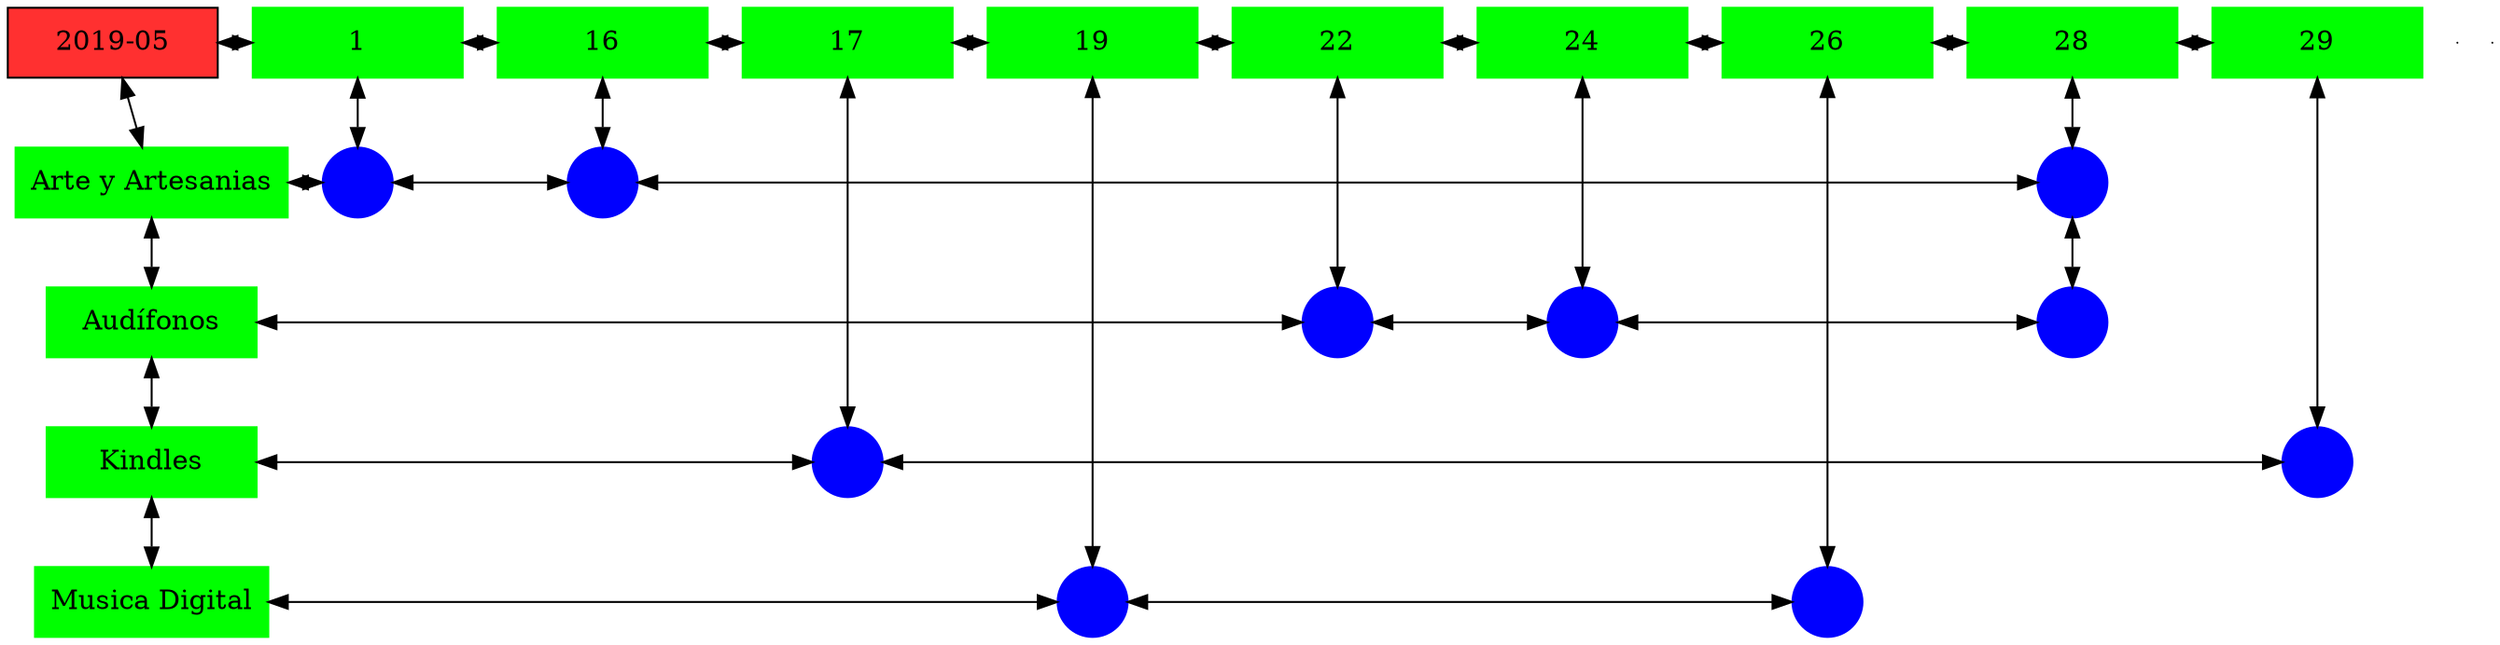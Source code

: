 digraph G{
node[shape="box"];
nodeMt[ label = "2019-05", width = 1.5, style = filled, fillcolor = firebrick1, group = 1 ];
e0[ shape = point, width = 0 ];
e1[ shape = point, width = 0 ];
node0xc0022945f0[label="1",color=green,style =filled,width = 1.5 group=1];
nodeMt->node0xc0022945f0[dir="both"];
{rank=same;nodeMt;node0xc0022945f0;}
node0xc001e96b40[label="16",color=green,style =filled,width = 1.5 group=16];
node0xc0022945f0->node0xc001e96b40[dir="both"];
{rank=same;node0xc0022945f0;node0xc001e96b40;}
node0xc001f2c550[label="17",color=green,style =filled,width = 1.5 group=17];
node0xc001e96b40->node0xc001f2c550[dir="both"];
{rank=same;node0xc001e96b40;node0xc001f2c550;}
node0xc002118d70[label="19",color=green,style =filled,width = 1.5 group=19];
node0xc001f2c550->node0xc002118d70[dir="both"];
{rank=same;node0xc001f2c550;node0xc002118d70;}
node0xc001e54320[label="22",color=green,style =filled,width = 1.5 group=22];
node0xc002118d70->node0xc001e54320[dir="both"];
{rank=same;node0xc002118d70;node0xc001e54320;}
node0xc001f22eb0[label="24",color=green,style =filled,width = 1.5 group=24];
node0xc001e54320->node0xc001f22eb0[dir="both"];
{rank=same;node0xc001e54320;node0xc001f22eb0;}
node0xc0021db540[label="26",color=green,style =filled,width = 1.5 group=26];
node0xc001f22eb0->node0xc0021db540[dir="both"];
{rank=same;node0xc001f22eb0;node0xc0021db540;}
node0xc00200f590[label="28",color=green,style =filled,width = 1.5 group=28];
node0xc0021db540->node0xc00200f590[dir="both"];
{rank=same;node0xc0021db540;node0xc00200f590;}
node0xc001e81bd0[label="29",color=green,style =filled,width = 1.5 group=29];
node0xc00200f590->node0xc001e81bd0[dir="both"];
{rank=same;node0xc00200f590;node0xc001e81bd0;}
node0xc001e96af0[label="Arte y Artesanias",color=green,style =filled width = 1.5 group=1];
node0xc002298000[label="",color=blue,style =filled, width = 0.5 group=1 shape=circle];
node0xc001e96af0->node0xc002298000[dir="both"];
{rank=same;node0xc001e96af0;node0xc002298000;}
node0xc001e8b500[label="",color=blue,style =filled, width = 0.5 group=16 shape=circle];
node0xc002298000->node0xc001e8b500[dir="both"];
{rank=same;node0xc001e8b500;node0xc002298000;}
node0xc002156280[label="",color=blue,style =filled, width = 0.5 group=28 shape=circle];
node0xc001e8b500->node0xc002156280[dir="both"];
{rank=same;node0xc002156280;node0xc001e8b500;}
node0xc001e542d0[label="Audífonos",color=green,style =filled width = 1.5 group=1];
node0xc001e45580[label="",color=blue,style =filled, width = 0.5 group=22 shape=circle];
node0xc001e542d0->node0xc001e45580[dir="both"];
{rank=same;node0xc001e542d0;node0xc001e45580;}
node0xc001f13980[label="",color=blue,style =filled, width = 0.5 group=24 shape=circle];
node0xc001e45580->node0xc001f13980[dir="both"];
{rank=same;node0xc001f13980;node0xc001e45580;}
node0xc00200d680[label="",color=blue,style =filled, width = 0.5 group=28 shape=circle];
node0xc001f13980->node0xc00200d680[dir="both"];
{rank=same;node0xc00200d680;node0xc001f13980;}
node0xc001e81b80[label="Kindles",color=green,style =filled width = 1.5 group=1];
node0xc001f28880[label="",color=blue,style =filled, width = 0.5 group=17 shape=circle];
node0xc001e81b80->node0xc001f28880[dir="both"];
{rank=same;node0xc001e81b80;node0xc001f28880;}
node0xc0022f1c00[label="",color=blue,style =filled, width = 0.5 group=29 shape=circle];
node0xc001f28880->node0xc0022f1c00[dir="both"];
{rank=same;node0xc0022f1c00;node0xc001f28880;}
node0xc002118d20[label="Musica Digital",color=green,style =filled width = 1.5 group=1];
node0xc002114c00[label="",color=blue,style =filled, width = 0.5 group=19 shape=circle];
node0xc002118d20->node0xc002114c00[dir="both"];
{rank=same;node0xc002118d20;node0xc002114c00;}
node0xc0021d7780[label="",color=blue,style =filled, width = 0.5 group=26 shape=circle];
node0xc002114c00->node0xc0021d7780[dir="both"];
{rank=same;node0xc0021d7780;node0xc002114c00;}
node0xc0022945f0->node0xc002298000[dir="both"];
node0xc001e96b40->node0xc001e8b500[dir="both"];
node0xc001f2c550->node0xc001f28880[dir="both"];
node0xc002118d70->node0xc002114c00[dir="both"];
node0xc001e54320->node0xc001e45580[dir="both"];
node0xc001f22eb0->node0xc001f13980[dir="both"];
node0xc0021db540->node0xc0021d7780[dir="both"];
node0xc00200f590->node0xc002156280[dir="both"];
node0xc002156280->node0xc00200d680[dir="both"];
node0xc001e81bd0->node0xc0022f1c00[dir="both"];
nodeMt->node0xc001e96af0[dir="both"];
node0xc001e96af0->node0xc001e542d0[dir="both"];
node0xc001e542d0->node0xc001e81b80[dir="both"];
node0xc001e81b80->node0xc002118d20[dir="both"];
}
